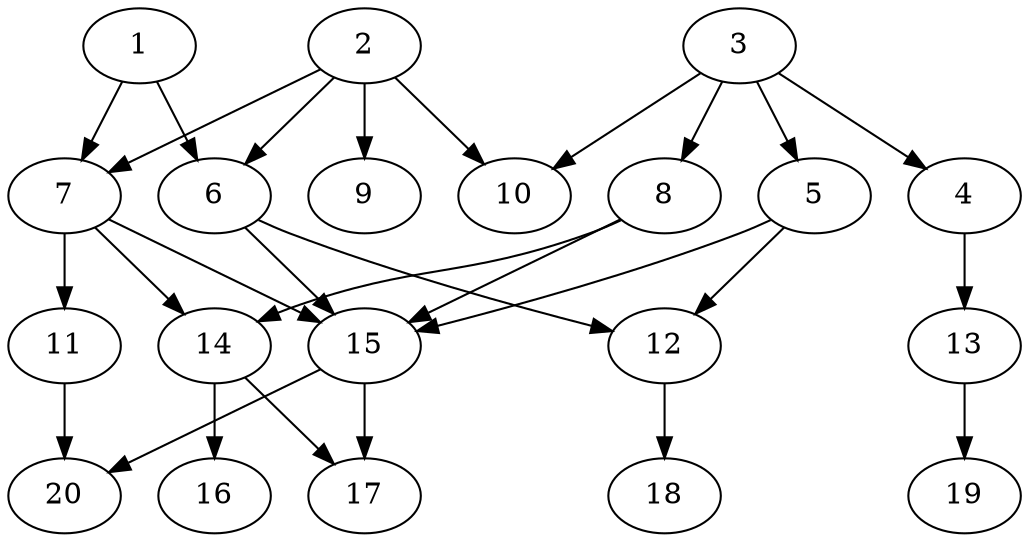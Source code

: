 // DAG automatically generated by daggen at Wed Jul 24 22:02:40 2019
// ./daggen --dot -n 20 --ccr 0.4 --fat 0.6 --regular 0.5 --density 0.5 --mindata 5242880 --maxdata 52428800 
digraph G {
  1 [size="33674240", alpha="0.08", expect_size="13469696"] 
  1 -> 6 [size ="13469696"]
  1 -> 7 [size ="13469696"]
  2 [size="72322560", alpha="0.12", expect_size="28929024"] 
  2 -> 6 [size ="28929024"]
  2 -> 7 [size ="28929024"]
  2 -> 9 [size ="28929024"]
  2 -> 10 [size ="28929024"]
  3 [size="85237760", alpha="0.02", expect_size="34095104"] 
  3 -> 4 [size ="34095104"]
  3 -> 5 [size ="34095104"]
  3 -> 8 [size ="34095104"]
  3 -> 10 [size ="34095104"]
  4 [size="116446720", alpha="0.18", expect_size="46578688"] 
  4 -> 13 [size ="46578688"]
  5 [size="85122560", alpha="0.03", expect_size="34049024"] 
  5 -> 12 [size ="34049024"]
  5 -> 15 [size ="34049024"]
  6 [size="49159680", alpha="0.10", expect_size="19663872"] 
  6 -> 12 [size ="19663872"]
  6 -> 15 [size ="19663872"]
  7 [size="49722880", alpha="0.06", expect_size="19889152"] 
  7 -> 11 [size ="19889152"]
  7 -> 14 [size ="19889152"]
  7 -> 15 [size ="19889152"]
  8 [size="84065280", alpha="0.02", expect_size="33626112"] 
  8 -> 14 [size ="33626112"]
  8 -> 15 [size ="33626112"]
  9 [size="129950720", alpha="0.11", expect_size="51980288"] 
  10 [size="27458560", alpha="0.19", expect_size="10983424"] 
  11 [size="75558400", alpha="0.12", expect_size="30223360"] 
  11 -> 20 [size ="30223360"]
  12 [size="124618240", alpha="0.10", expect_size="49847296"] 
  12 -> 18 [size ="49847296"]
  13 [size="80373760", alpha="0.10", expect_size="32149504"] 
  13 -> 19 [size ="32149504"]
  14 [size="94696960", alpha="0.03", expect_size="37878784"] 
  14 -> 16 [size ="37878784"]
  14 -> 17 [size ="37878784"]
  15 [size="85224960", alpha="0.01", expect_size="34089984"] 
  15 -> 17 [size ="34089984"]
  15 -> 20 [size ="34089984"]
  16 [size="101931520", alpha="0.07", expect_size="40772608"] 
  17 [size="41484800", alpha="0.15", expect_size="16593920"] 
  18 [size="74529280", alpha="0.05", expect_size="29811712"] 
  19 [size="87595520", alpha="0.01", expect_size="35038208"] 
  20 [size="36377600", alpha="0.13", expect_size="14551040"] 
}
